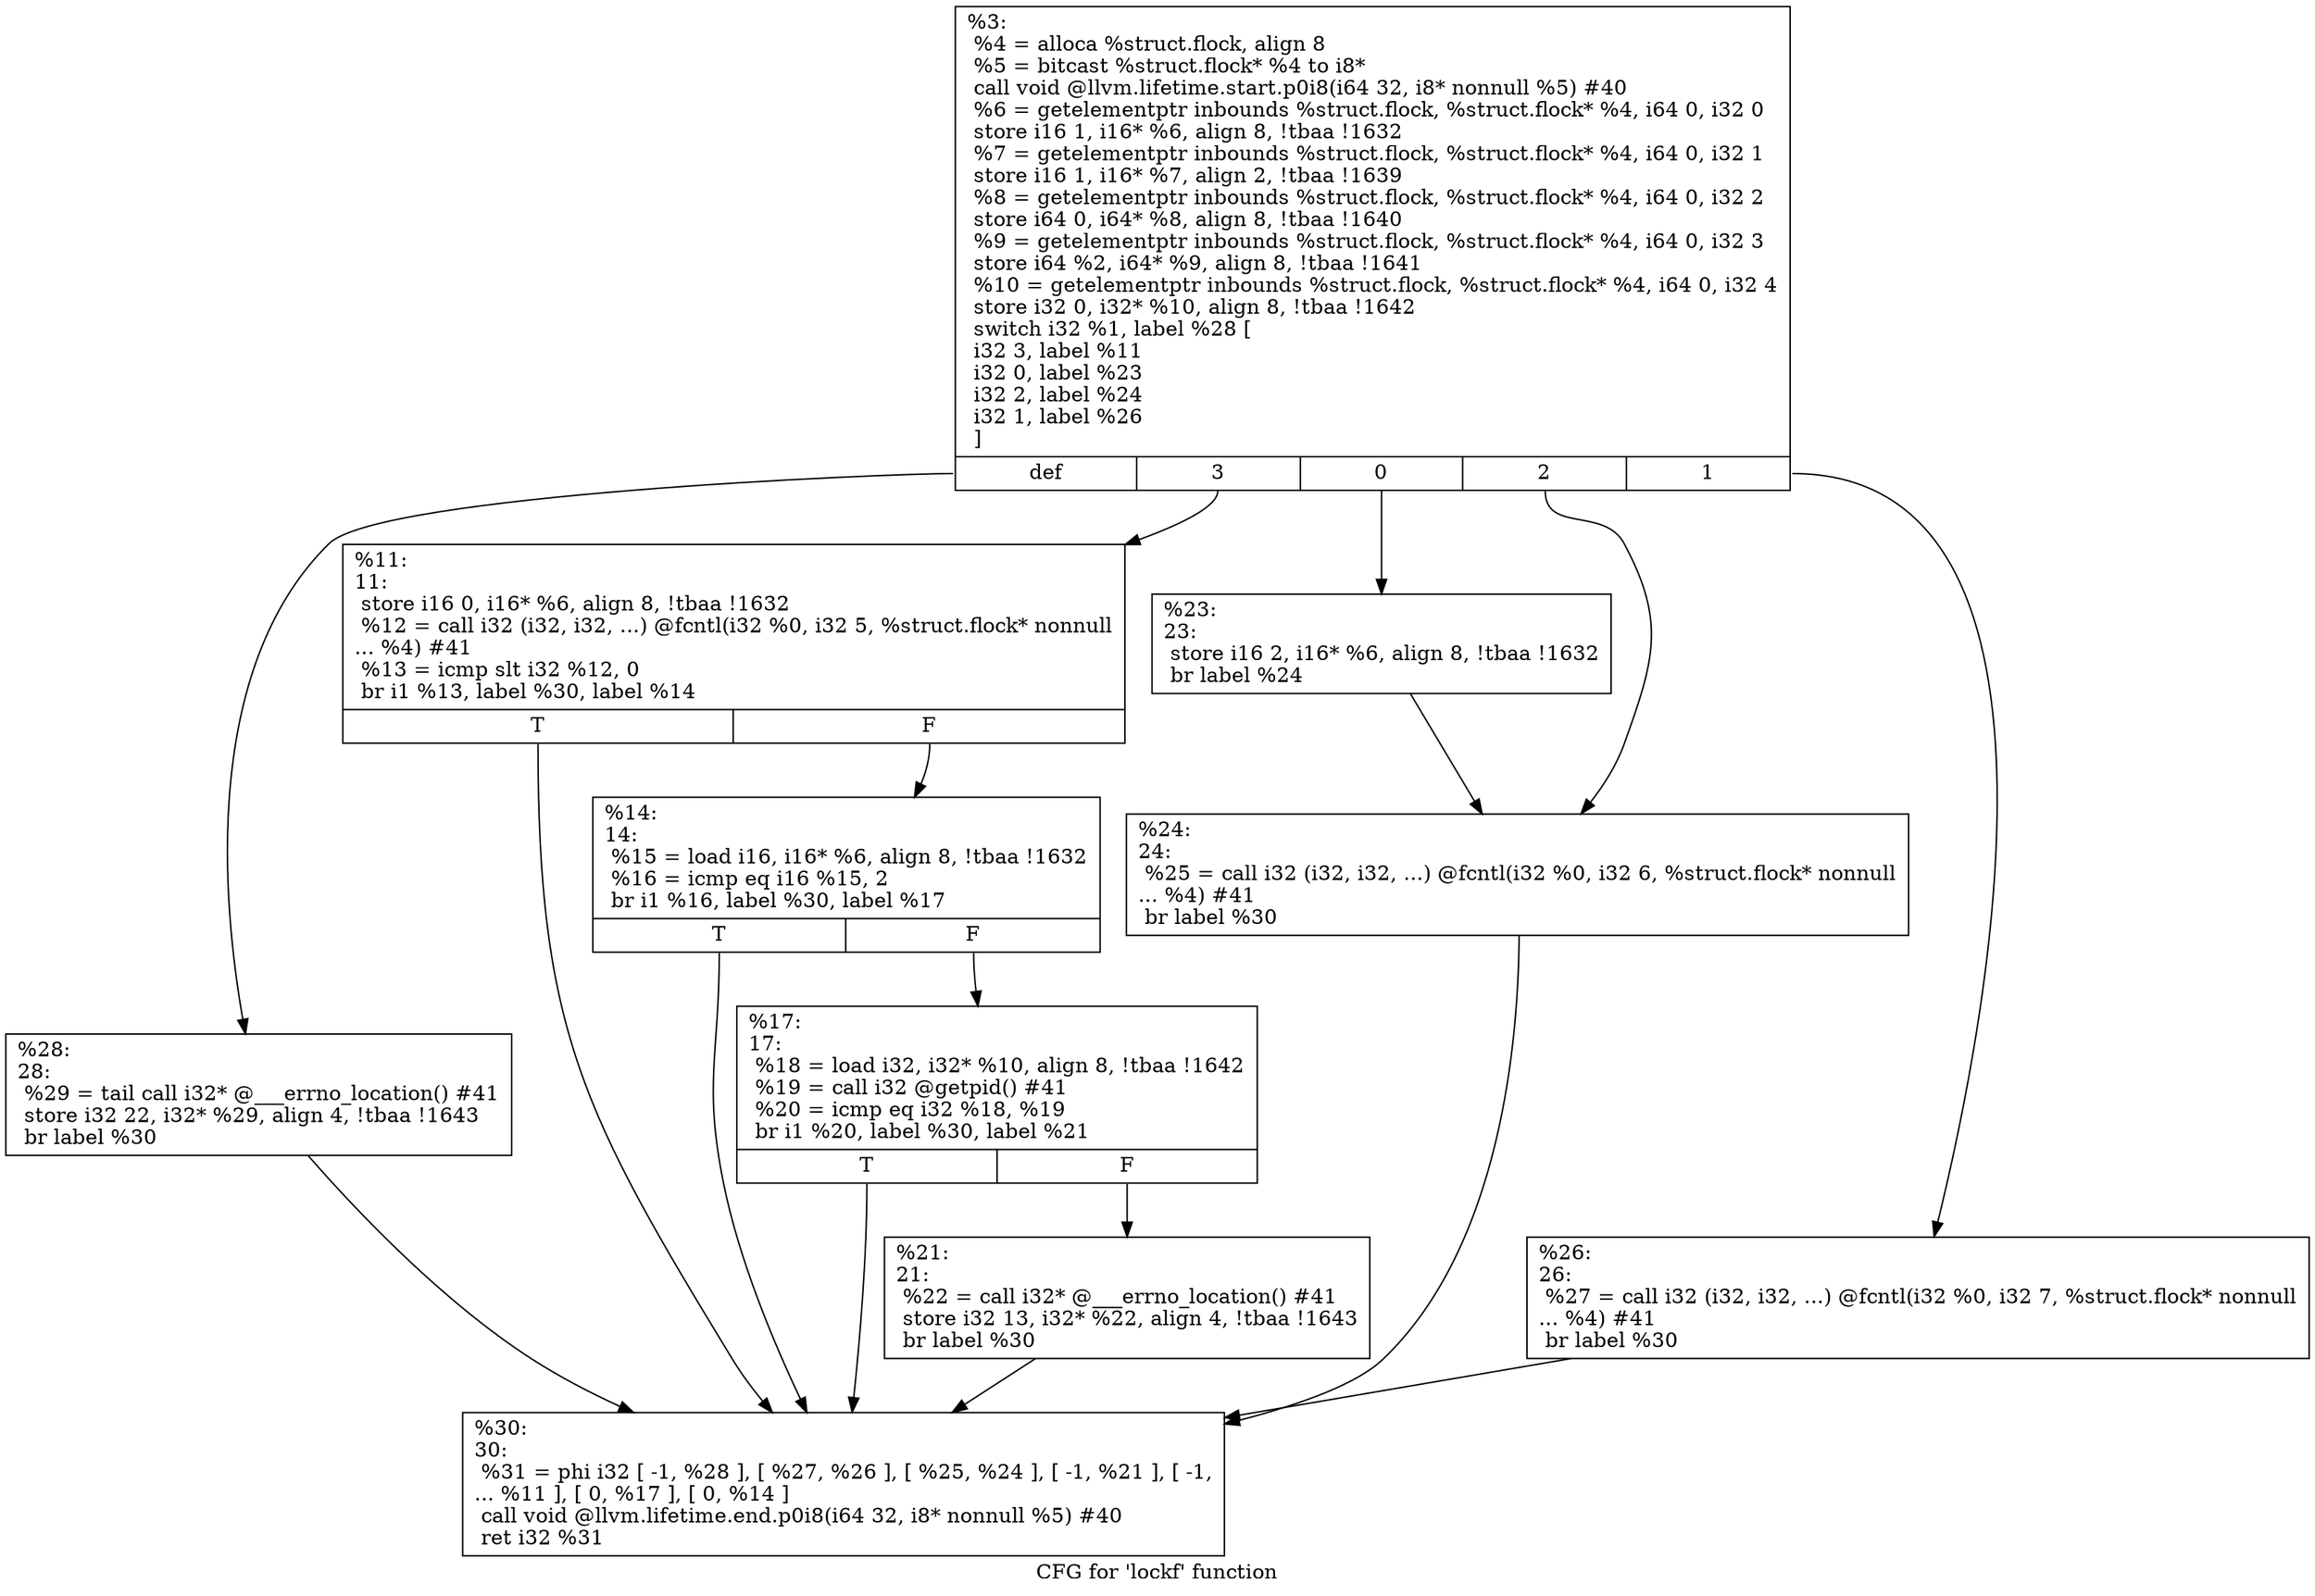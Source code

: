 digraph "CFG for 'lockf' function" {
	label="CFG for 'lockf' function";

	Node0x192d060 [shape=record,label="{%3:\l  %4 = alloca %struct.flock, align 8\l  %5 = bitcast %struct.flock* %4 to i8*\l  call void @llvm.lifetime.start.p0i8(i64 32, i8* nonnull %5) #40\l  %6 = getelementptr inbounds %struct.flock, %struct.flock* %4, i64 0, i32 0\l  store i16 1, i16* %6, align 8, !tbaa !1632\l  %7 = getelementptr inbounds %struct.flock, %struct.flock* %4, i64 0, i32 1\l  store i16 1, i16* %7, align 2, !tbaa !1639\l  %8 = getelementptr inbounds %struct.flock, %struct.flock* %4, i64 0, i32 2\l  store i64 0, i64* %8, align 8, !tbaa !1640\l  %9 = getelementptr inbounds %struct.flock, %struct.flock* %4, i64 0, i32 3\l  store i64 %2, i64* %9, align 8, !tbaa !1641\l  %10 = getelementptr inbounds %struct.flock, %struct.flock* %4, i64 0, i32 4\l  store i32 0, i32* %10, align 8, !tbaa !1642\l  switch i32 %1, label %28 [\l    i32 3, label %11\l    i32 0, label %23\l    i32 2, label %24\l    i32 1, label %26\l  ]\l|{<s0>def|<s1>3|<s2>0|<s3>2|<s4>1}}"];
	Node0x192d060:s0 -> Node0x192d2e0;
	Node0x192d060:s1 -> Node0x192d0b0;
	Node0x192d060:s2 -> Node0x192d1f0;
	Node0x192d060:s3 -> Node0x192d240;
	Node0x192d060:s4 -> Node0x192d290;
	Node0x192d0b0 [shape=record,label="{%11:\l11:                                               \l  store i16 0, i16* %6, align 8, !tbaa !1632\l  %12 = call i32 (i32, i32, ...) @fcntl(i32 %0, i32 5, %struct.flock* nonnull\l... %4) #41\l  %13 = icmp slt i32 %12, 0\l  br i1 %13, label %30, label %14\l|{<s0>T|<s1>F}}"];
	Node0x192d0b0:s0 -> Node0x192d330;
	Node0x192d0b0:s1 -> Node0x192d100;
	Node0x192d100 [shape=record,label="{%14:\l14:                                               \l  %15 = load i16, i16* %6, align 8, !tbaa !1632\l  %16 = icmp eq i16 %15, 2\l  br i1 %16, label %30, label %17\l|{<s0>T|<s1>F}}"];
	Node0x192d100:s0 -> Node0x192d330;
	Node0x192d100:s1 -> Node0x192d150;
	Node0x192d150 [shape=record,label="{%17:\l17:                                               \l  %18 = load i32, i32* %10, align 8, !tbaa !1642\l  %19 = call i32 @getpid() #41\l  %20 = icmp eq i32 %18, %19\l  br i1 %20, label %30, label %21\l|{<s0>T|<s1>F}}"];
	Node0x192d150:s0 -> Node0x192d330;
	Node0x192d150:s1 -> Node0x192d1a0;
	Node0x192d1a0 [shape=record,label="{%21:\l21:                                               \l  %22 = call i32* @___errno_location() #41\l  store i32 13, i32* %22, align 4, !tbaa !1643\l  br label %30\l}"];
	Node0x192d1a0 -> Node0x192d330;
	Node0x192d1f0 [shape=record,label="{%23:\l23:                                               \l  store i16 2, i16* %6, align 8, !tbaa !1632\l  br label %24\l}"];
	Node0x192d1f0 -> Node0x192d240;
	Node0x192d240 [shape=record,label="{%24:\l24:                                               \l  %25 = call i32 (i32, i32, ...) @fcntl(i32 %0, i32 6, %struct.flock* nonnull\l... %4) #41\l  br label %30\l}"];
	Node0x192d240 -> Node0x192d330;
	Node0x192d290 [shape=record,label="{%26:\l26:                                               \l  %27 = call i32 (i32, i32, ...) @fcntl(i32 %0, i32 7, %struct.flock* nonnull\l... %4) #41\l  br label %30\l}"];
	Node0x192d290 -> Node0x192d330;
	Node0x192d2e0 [shape=record,label="{%28:\l28:                                               \l  %29 = tail call i32* @___errno_location() #41\l  store i32 22, i32* %29, align 4, !tbaa !1643\l  br label %30\l}"];
	Node0x192d2e0 -> Node0x192d330;
	Node0x192d330 [shape=record,label="{%30:\l30:                                               \l  %31 = phi i32 [ -1, %28 ], [ %27, %26 ], [ %25, %24 ], [ -1, %21 ], [ -1,\l... %11 ], [ 0, %17 ], [ 0, %14 ]\l  call void @llvm.lifetime.end.p0i8(i64 32, i8* nonnull %5) #40\l  ret i32 %31\l}"];
}

